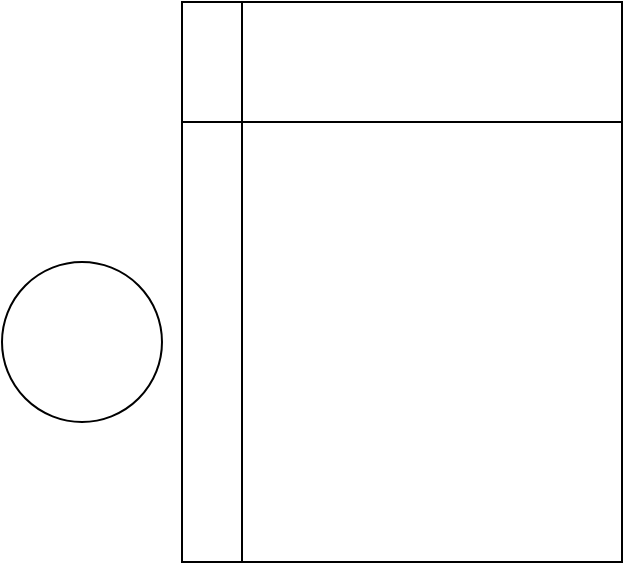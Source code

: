 <mxfile version="24.2.1" type="github">
  <diagram name="Page-1" id="jR_Obf8Yfb9dI1PRjYhz">
    <mxGraphModel dx="1434" dy="772" grid="1" gridSize="10" guides="1" tooltips="1" connect="1" arrows="1" fold="1" page="1" pageScale="1" pageWidth="850" pageHeight="1100" math="0" shadow="0">
      <root>
        <mxCell id="0" />
        <mxCell id="1" parent="0" />
        <mxCell id="kP_NvsB7_luWxV2150rb-1" value="" style="ellipse;whiteSpace=wrap;html=1;aspect=fixed;" parent="1" vertex="1">
          <mxGeometry x="250" y="260" width="80" height="80" as="geometry" />
        </mxCell>
        <mxCell id="NP2N-ZJbh12csJsgW2L--1" value="" style="shape=internalStorage;whiteSpace=wrap;html=1;backgroundOutline=1;dx=30;dy=60;" vertex="1" parent="1">
          <mxGeometry x="340" y="130" width="220" height="280" as="geometry" />
        </mxCell>
      </root>
    </mxGraphModel>
  </diagram>
</mxfile>
